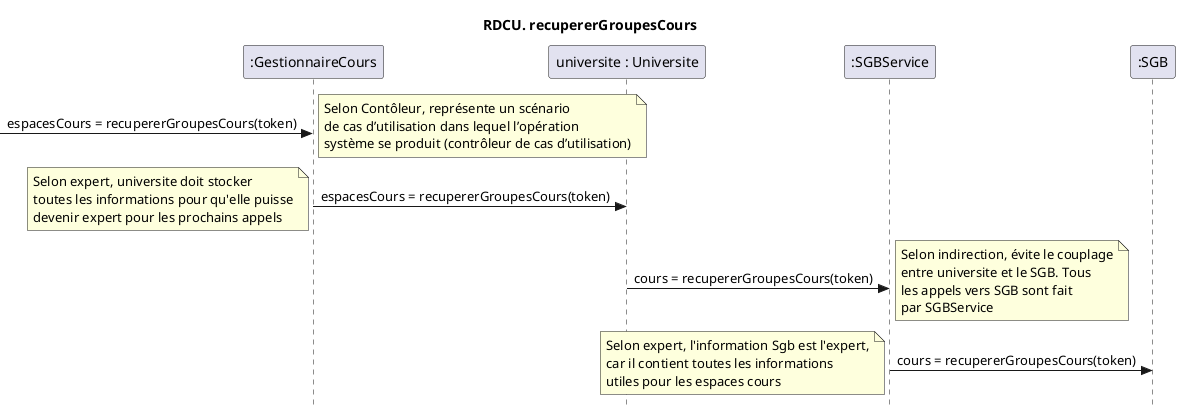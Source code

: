 @startuml recupererCoursSgb
skinparam style strictuml
skinparam defaultfontname Verdana
title RDCU. recupererGroupesCours
participant ":GestionnaireCours" as gesCours
participant "universite : Universite" as uni
participant ":SGBService" as service
participant ":SGB" as sgb

' Lionel: Dans le SGB c'est juste des cours/groupes cours
' Alors: recupererEspacesCoursSgb => recupererGroupesCours
' Pas besoin de spécifier SGB pcq on n'a pas de GroupesCours dans le SGA
->gesCours : espacesCours = recupererGroupesCours(token)
note left : Selon Contôleur, représente un scénario\nde cas d’utilisation dans lequel l’opération\nsystème se produit (contrôleur de cas d’utilisation)
gesCours -> uni  : espacesCours = recupererGroupesCours(token)
note left : Selon expert, universite doit stocker\ntoutes les informations pour qu'elle puisse\ndevenir expert pour les prochains appels
uni->service: cours = recupererGroupesCours(token)
note right : Selon indirection, évite le couplage\nentre universite et le SGB. Tous\nles appels vers SGB sont fait\npar SGBService
service -> sgb : cours = recupererGroupesCours(token)
note left : Selon expert, l'information Sgb est l'expert,\ncar il contient toutes les informations\nutiles pour les espaces cours
@enduml